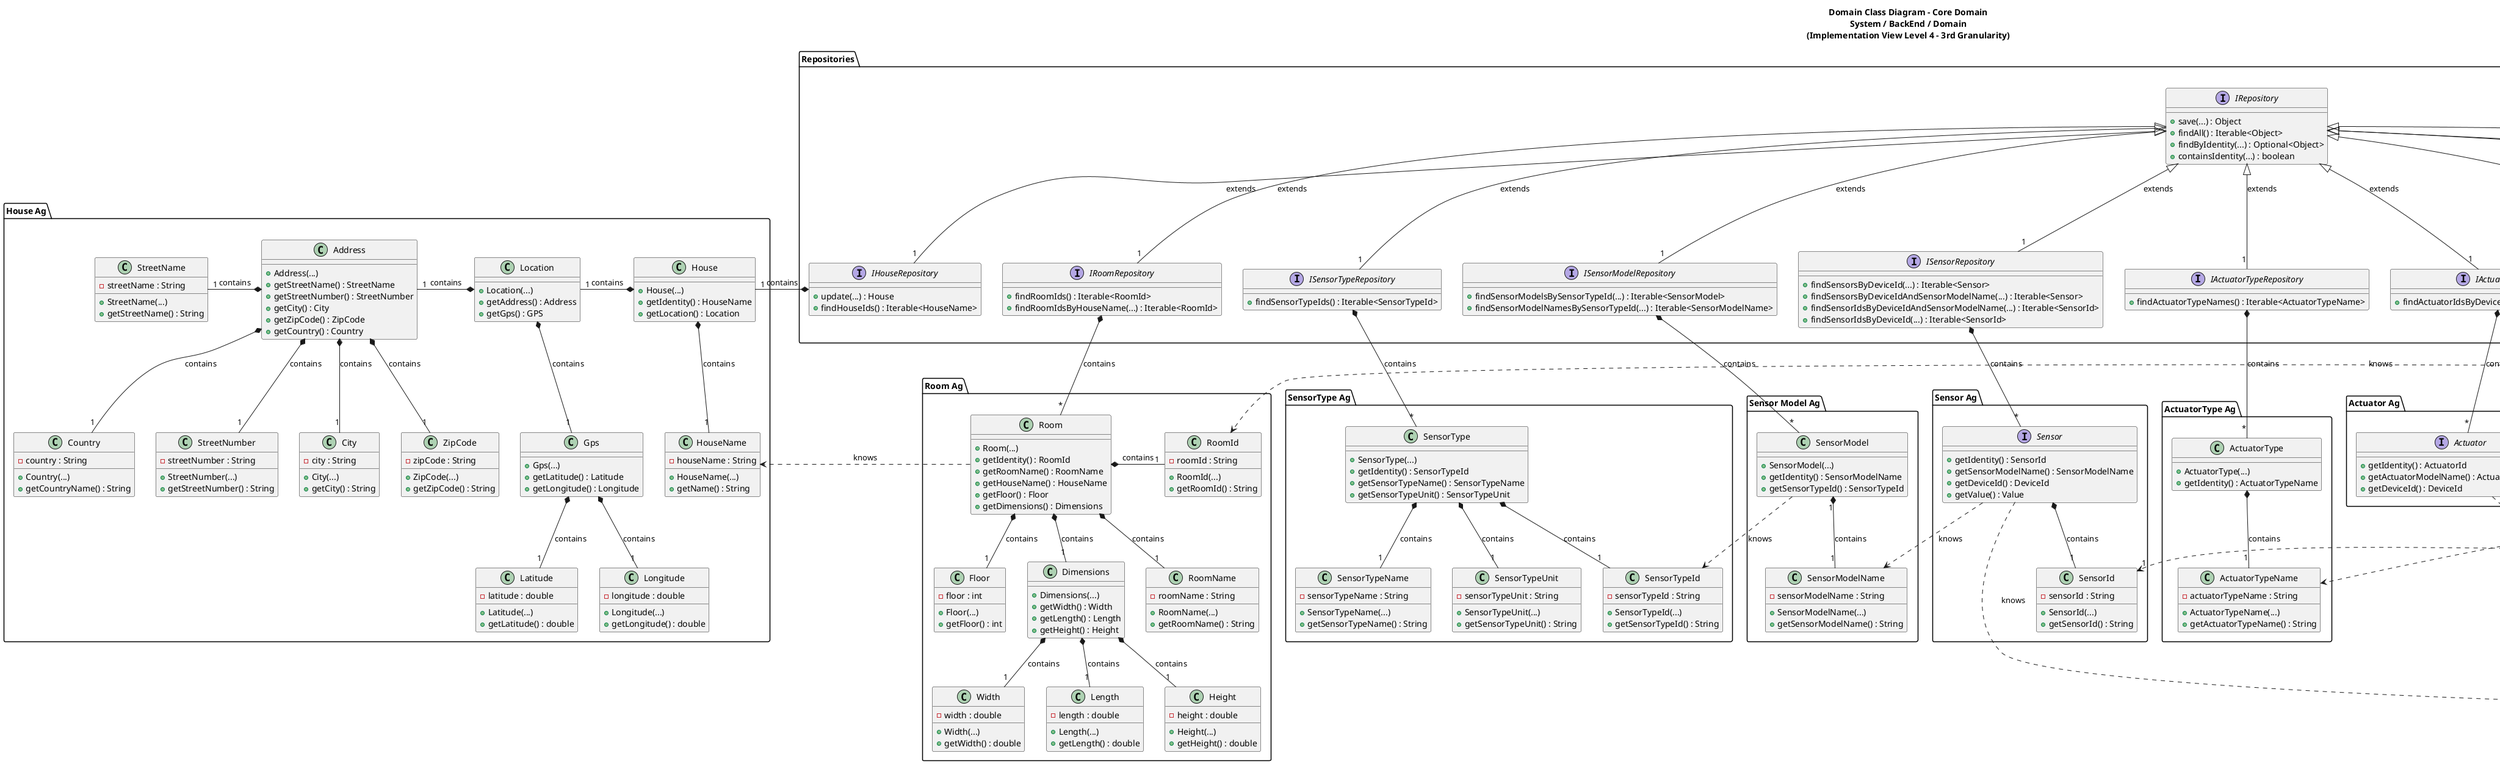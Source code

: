 @startuml

title Domain Class Diagram - Core Domain\nSystem / BackEnd / Domain\n(Implementation View Level 4 - 3rd Granularity)

package "House Ag." {
class House {
+ House(...)
+ getIdentity() : HouseName
+ getLocation() : Location
}
class Location {
+ Location(...)
+ getAddress() : Address
+ getGps() : GPS
}
class Address {
+ Address(...)
+ getStreetName() : StreetName
+ getStreetNumber() : StreetNumber
+ getCity() : City
+ getZipCode() : ZipCode
+ getCountry() : Country
}
class Country{
- country : String
+ Country(...)
+ getCountryName() : String
}
class StreetName {
- streetName : String
+ StreetName(...)
+ getStreetName() : String
}
class StreetNumber {
- streetNumber : String
+ StreetNumber(...)
+ getStreetNumber() : String
}
class City {
- city : String
+ City(...)
+ getCity() : String
}
class ZipCode {
- zipCode : String
+ ZipCode(...)
+ getZipCode() : String
}
class Gps {
+ Gps(...)
+ getLatitude() : Latitude
+ getLongitude() : Longitude
}
class Latitude {
- latitude : double
+ Latitude(...)
+ getLatitude() : double
}
class Longitude {
- longitude : double
+ Longitude(...)
+ getLongitude() : double
}

class HouseName {
- houseName : String
+ HouseName(...)
+ getName() : String
}
}

package "DeviceType Ag" {
class DeviceType {
+ DeviceType(...)
+ getIdentity() : DeviceTypeName
}

class DeviceTypeName {
- deviceTypeName : String
+ DeviceTypeName(...)
+ getDeviceTypeName() : String
}
}

package "Room Ag" {
class Room {
+ Room(...)
+ getIdentity() : RoomId
+ getRoomName() : RoomName
+ getHouseName() : HouseName
+ getFloor() : Floor
+ getDimensions() : Dimensions
}
class RoomName{
- roomName : String
+ RoomName(...)
+ getRoomName() : String
}
class Floor{
- floor : int
+ Floor(...)
+ getFloor() : int
}
class Dimensions {
+ Dimensions(...)
+ getWidth() : Width
+ getLength() : Length
+ getHeight() : Height
}
class Width {
- width : double
+ Width(...)
+ getWidth() : double
}
class Length {
- length : double
+ Length(...)
+ getLength() : double
}
class Height {
- height : double
+ Height(...)
+ getHeight() : double
}

class RoomId{
- roomId : String
+ RoomId(...)
+ getRoomId() : String
}
}


package "Device Ag" {
class Device {
+ Device(...)
+ getIdentity() : DeviceId
+ getDeviceTypeName() : DeviceTypeName
+ getDeviceName() : DeviceName
+ getDeviceStatus() : DeviceStatus
+ getRoomId() : RoomId
}
class DeviceName {
- deviceName : String
+ DeviceName(...)
+ getDeviceName() : String
}
class DeviceStatus {
- deviceStatus : boolean
+ DeviceStatus(...)
+ getStatus() : boolean
}

class DeviceId{
- deviceId : String
+ DeviceId(...)
+ getIdentity() : String
}
}

package "Sensor Ag" {
interface Sensor {
+ getIdentity() : SensorId
+ getSensorModelName() : SensorModelName
+ getDeviceId() : DeviceId
+ getValue() : Value
}

class SensorId{
- sensorId : String
+ SensorId(...)
+ getSensorId() : String
}
}

package "Reading Ag" {
class Reading {
+ Reading(...)
+ getIdentity(): ReadingId
+ getValue(...): Value
+ getSensorId(): SensorId
+ getTime(): TimeStamp
}
class ReadingId{
- readingId : String
+ ReadingId(...)
+ getId() : String
}
class TimeStamp {
- timeStamp : LocalDateTime
+ TimeStamp(...)
+ getValue() LocalDateTime
+ valueToString(): String
}
class ReadingValue{
- value: String
+ ReadingValue(...)
+ valueToString(): String
}
}

package "SensorType Ag" {
class SensorType {
+ SensorType(...)
+ getIdentity() : SensorTypeId
+ getSensorTypeName() : SensorTypeName
+ getSensorTypeUnit() : SensorTypeUnit
}
class SensorTypeName{
- sensorTypeName : String
+ SensorTypeName(...)
+ getSensorTypeName() : String
}
class SensorTypeUnit{
- sensorTypeUnit : String
+ SensorTypeUnit(...)
+ getSensorTypeUnit() : String
}

class SensorTypeId{
- sensorTypeId : String
+ SensorTypeId(...)
+ getSensorTypeId() : String
}
}

package "Sensor Model Ag"{
class SensorModel{
+ SensorModel(...)
+ getIdentity() : SensorModelName
+ getSensorTypeId() : SensorTypeId
}

class SensorModelName{
- sensorModelName : String
+ SensorModelName(...)
+ getSensorModelName() : String
}
}

package "Actuator Ag" {
interface Actuator {
+ getIdentity() : ActuatorId
+ getActuatorModelName() : ActuatorModelName
+ getDeviceId() : DeviceId
}

class ActuatorId {
- actuatorId : String
+ ActuatorId(...)
+ getActuatorId() : String
}
}

package "ActuatorType Ag" {
class ActuatorType {
+ ActuatorType(...)
+ getIdentity() : ActuatorTypeName
}

class ActuatorTypeName {
- actuatorTypeName : String
+ ActuatorTypeName(...)
+ getActuatorTypeName() : String
}
}

package "Actuator Model Ag"{
class ActuatorModel {
+ ActuatorModel(...)
+ getIdentity() : ActuatorModelName
}

class ActuatorModelName {
- actuatorModelName : String
+ ActuatorModelName(...)
+ getActuatorModelName() : String
}
}

package Repositories {
interface IRepository {
+ save(...) : Object
+ findAll() : Iterable<Object>
+ findByIdentity(...) : Optional<Object>
+ containsIdentity(...) : boolean
}

interface IRoomRepository {
+ findRoomIds() : Iterable<RoomId>
+ findRoomIdsByHouseName(...) : Iterable<RoomId>
}
interface IDeviceRepository {
+ findDevicesByRoomId(...) : Iterable<Device>
+ findDeviceIdsByRoomId(...) : Iterable<DeviceId>
+ update(...) : Device
+ findDeviceIdsByDeviceTypeName(...) : Iterable<DeviceId>
+ findDeviceIds() : Iterable<DeviceId>
}
interface ISensorRepository {
+ findSensorsByDeviceId(...) : Iterable<Sensor>
+ findSensorsByDeviceIdAndSensorModelName(...) : Iterable<Sensor>
+ findSensorIdsByDeviceIdAndSensorModelName(...) : Iterable<SensorId>
+ findSensorIdsByDeviceId(...) : Iterable<SensorId>
}
interface ISensorTypeRepository {
+ findSensorTypeIds() : Iterable<SensorTypeId>
}
interface ISensorModelRepository {
+ findSensorModelsBySensorTypeId(...) : Iterable<SensorModel>
+ findSensorModelNamesBySensorTypeId(...) : Iterable<SensorModelName>
}
interface IActuatorRepository {
+ findActuatorIdsByDeviceId(...) : Iterable<ActuatorId>
}
interface IActuatorTypeRepository {
+ findActuatorTypeNames() : Iterable<ActuatorTypeName>
}
interface IActuatorModelRepository {
+ findActuatorModelsByActuatorTypeName(...) : Iterable<ActuatorModel>
+ findActuatorModelNamesByActuatorTypeName(...) : Iterable<ActuatorModelName>
}
interface IHouseRepository{
+ update(...) : House
+ findHouseIds() : Iterable<HouseName>
}
interface IReadingRepository{
+ findReadingsBySensorIdInAGivenPeriod(...) : Iterable<Reading>
+ findReadingIdsBySensorIdInAGivenPeriod(...) : Iterable<ReadingId>
+ findLastReadingBySensorId(...) : Optional<Reading>
}
interface IDeviceTypeRepository{
+ findDeviceTypeNames() : Iterable<DeviceTypeName>
}
}


House *-- "1" HouseName : contains
House *-l- "1" Location : contains
Location *-l- "1" Address : contains
Location *-- "1" Gps : contains
Address *-l- "1" StreetName : contains
Address *-- "1" StreetNumber : contains
Address *-- "1" City : contains
Address *-d- "1" ZipCode : contains
Address *-- "1" Country : contains
Gps *-- "1" Latitude : contains
Gps *-- "1" Longitude : contains

Room .>  HouseName : knows

Room *-- "1" RoomName : contains
Room *- "1" RoomId : contains
Room *-- "1" Floor : contains
Room *-- "1" Dimensions : contains
Dimensions *-- "1" Width : contains
Dimensions *-- "1" Length : contains
Dimensions *-- "1" Height : contains

Device .> RoomId : knows

Device *--- "1" DeviceId : contains
Device *-- "1" DeviceName : contains
Device ..> DeviceTypeName : knows
Device *-- "1" DeviceStatus : contains

DeviceType *-- "1" DeviceTypeName : contains

Sensor ...> DeviceId : knows
Sensor ..> SensorModelName : knows

Sensor *-- "1" SensorId : contains

SensorType *-- "1" SensorTypeName : contains
SensorType *-- "1" SensorTypeUnit : contains
SensorType *-- "1" SensorTypeId: contains

SensorModel ..> SensorTypeId : knows
SensorModel "1" *-- "1" SensorModelName : contains

Reading "1" ..> "1" SensorId : knows

Reading *-- "1" ReadingId : contains
Reading *-- "1" TimeStamp : contains
Reading *-right- "1" ReadingValue : contains

Actuator ...> DeviceId : knows
Actuator *- "1" ActuatorId : contains

Actuator ..> ActuatorModelName : knows

ActuatorType *-- "1" ActuatorTypeName : contains

ActuatorModel *-- "1" ActuatorModelName : contains
ActuatorModel ..> ActuatorTypeName: knows

IHouseRepository "1" -up-|> IRepository : extends
IRoomRepository "1" -up-|> IRepository : extends
IDeviceRepository "1" -up-|> IRepository : extends
ISensorRepository "1" -up-|> IRepository : extends
ISensorTypeRepository "1" -up-|> IRepository : extends
ISensorModelRepository "1" -up-|> IRepository : extends
IActuatorRepository "1" -up-|> IRepository : extends
IActuatorTypeRepository "1" -up-|> IRepository : extends
IActuatorModelRepository "1" -up-|> IRepository : extends
IReadingRepository "1" -up-|> IRepository : extends
IDeviceTypeRepository "1" -up-|> IRepository : extends


IHouseRepository *- "1" House : contains
IRoomRepository *-- "*" Room : contains
IDeviceRepository *-- "*" Device : contains
ISensorRepository *-- "*" Sensor : contains
ISensorTypeRepository *-- "*" SensorType : contains
ISensorModelRepository *-- "*" SensorModel : contains
IActuatorRepository *-- "*" Actuator : contains
IActuatorTypeRepository *-- "*" ActuatorType : contains
IActuatorModelRepository *-- "*" ActuatorModel : contains
IReadingRepository *-- "*" Reading : contains
IDeviceTypeRepository *-- "*" DeviceType : contains

@enduml